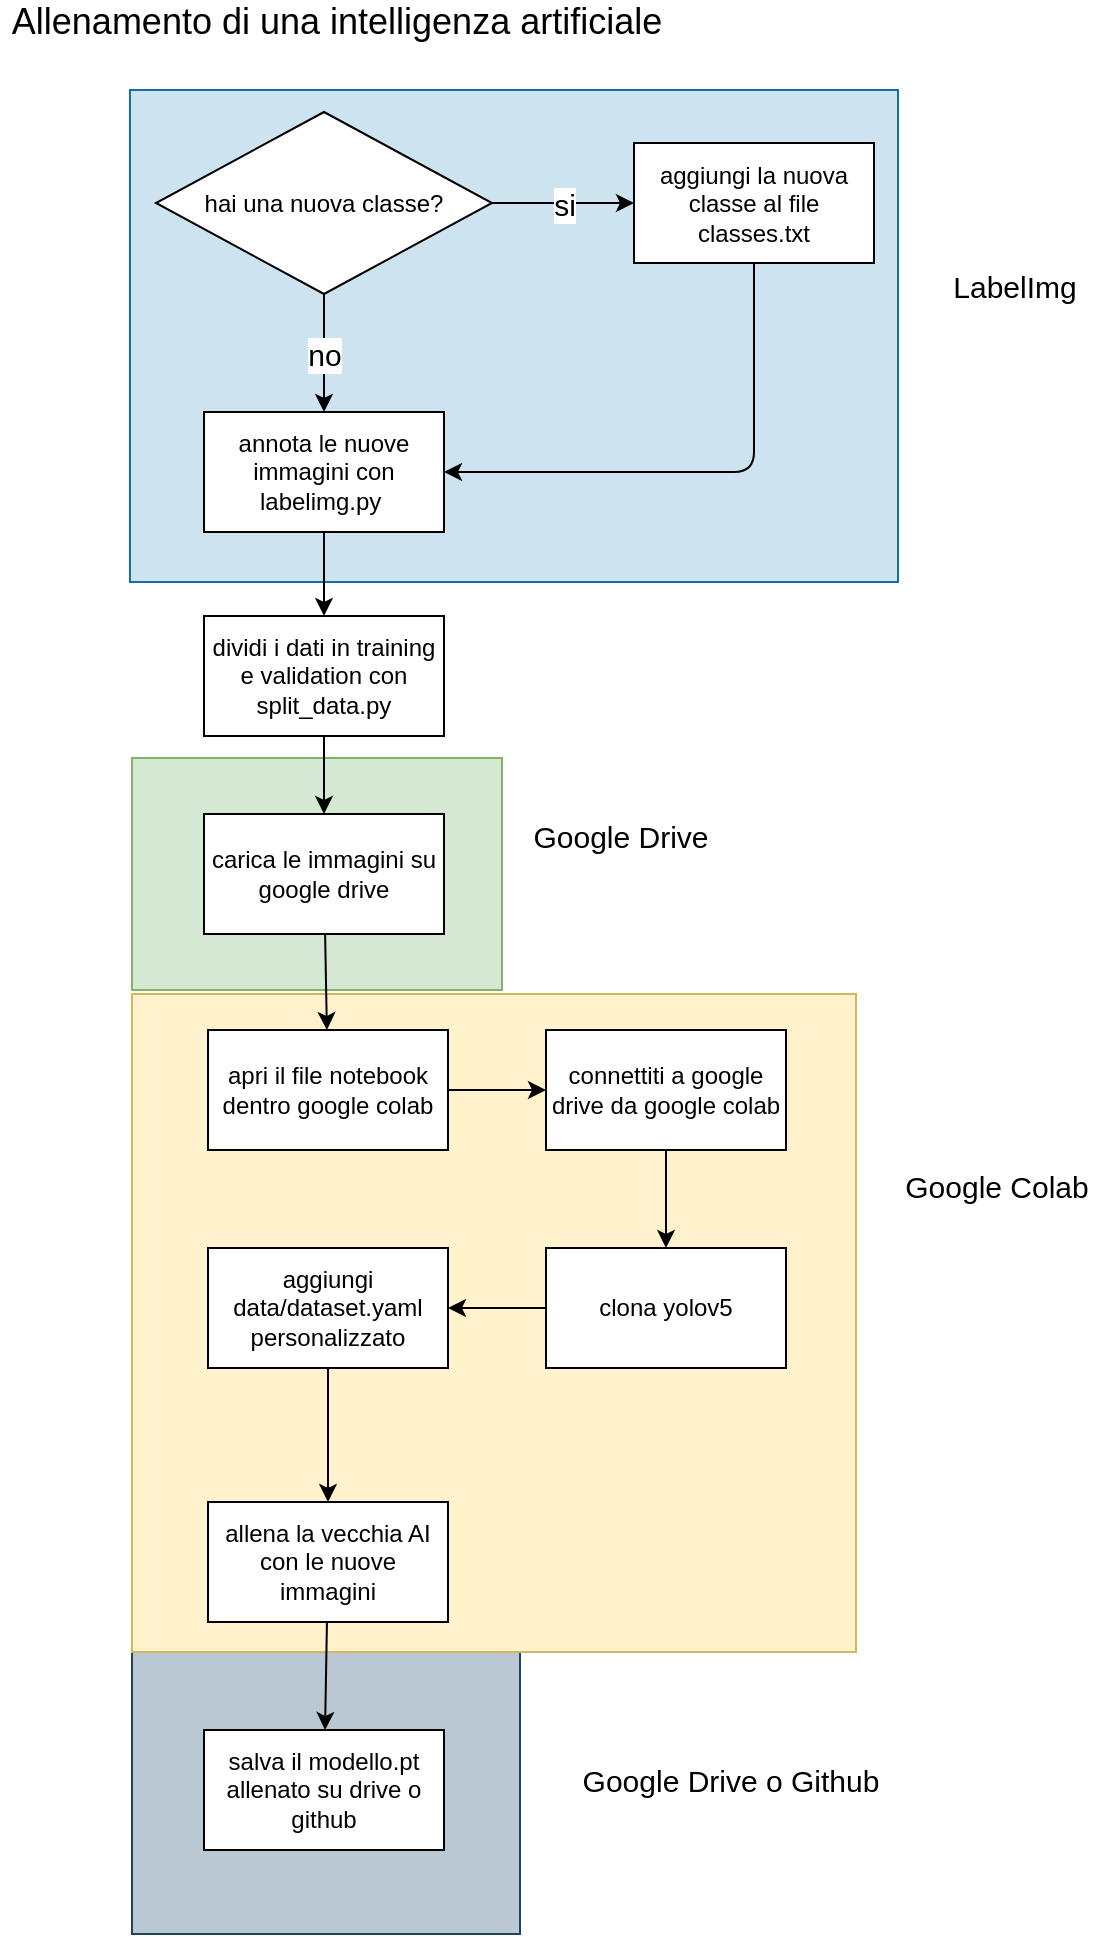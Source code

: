 <mxfile>
    <diagram id="Y6fVyWyaqpCIjezWC4hC" name="Page-1">
        <mxGraphModel dx="2044" dy="840" grid="0" gridSize="10" guides="1" tooltips="1" connect="1" arrows="1" fold="1" page="1" pageScale="1" pageWidth="827" pageHeight="1169" math="0" shadow="0">
            <root>
                <mxCell id="0"/>
                <mxCell id="1" parent="0"/>
                <mxCell id="33" value="" style="rounded=0;whiteSpace=wrap;html=1;fontSize=15;fillColor=#bac8d3;strokeColor=#23445d;" vertex="1" parent="1">
                    <mxGeometry x="284" y="857" width="194" height="141" as="geometry"/>
                </mxCell>
                <mxCell id="31" value="" style="rounded=0;whiteSpace=wrap;html=1;fontSize=15;fillColor=#CEE3F0;strokeColor=#10739e;" vertex="1" parent="1">
                    <mxGeometry x="283" y="76" width="384" height="246" as="geometry"/>
                </mxCell>
                <mxCell id="28" value="" style="rounded=0;whiteSpace=wrap;html=1;fontSize=15;fillColor=#d5e8d4;strokeColor=#82b366;" vertex="1" parent="1">
                    <mxGeometry x="284" y="410" width="185" height="116" as="geometry"/>
                </mxCell>
                <mxCell id="27" value="" style="rounded=0;whiteSpace=wrap;html=1;fontSize=15;fillColor=#fff2cc;strokeColor=#d6b656;" vertex="1" parent="1">
                    <mxGeometry x="284" y="528" width="362" height="329" as="geometry"/>
                </mxCell>
                <mxCell id="2" value="&lt;font style=&quot;font-size: 18px&quot;&gt;Allenamento di una intelligenza artificiale&lt;/font&gt;" style="text;html=1;align=center;verticalAlign=middle;resizable=0;points=[];autosize=1;strokeColor=none;fillColor=none;" vertex="1" parent="1">
                    <mxGeometry x="218" y="32" width="335" height="20" as="geometry"/>
                </mxCell>
                <mxCell id="5" value="si" style="edgeStyle=none;html=1;fontSize=15;" edge="1" parent="1" source="3" target="4">
                    <mxGeometry relative="1" as="geometry"/>
                </mxCell>
                <mxCell id="7" value="no" style="edgeStyle=none;html=1;fontSize=15;" edge="1" parent="1" source="3" target="6">
                    <mxGeometry relative="1" as="geometry"/>
                </mxCell>
                <mxCell id="3" value="hai una nuova classe?" style="rhombus;whiteSpace=wrap;html=1;" vertex="1" parent="1">
                    <mxGeometry x="296" y="87" width="168" height="91" as="geometry"/>
                </mxCell>
                <mxCell id="8" style="edgeStyle=none;html=1;entryX=1;entryY=0.5;entryDx=0;entryDy=0;fontSize=15;" edge="1" parent="1" source="4" target="6">
                    <mxGeometry relative="1" as="geometry">
                        <Array as="points">
                            <mxPoint x="595" y="267"/>
                        </Array>
                    </mxGeometry>
                </mxCell>
                <mxCell id="4" value="aggiungi la nuova classe al file classes.txt" style="whiteSpace=wrap;html=1;" vertex="1" parent="1">
                    <mxGeometry x="535" y="102.5" width="120" height="60" as="geometry"/>
                </mxCell>
                <mxCell id="12" value="" style="edgeStyle=none;html=1;fontSize=15;" edge="1" parent="1" source="6" target="9">
                    <mxGeometry relative="1" as="geometry"/>
                </mxCell>
                <mxCell id="6" value="annota le nuove immagini con labelimg.py&amp;nbsp;" style="whiteSpace=wrap;html=1;" vertex="1" parent="1">
                    <mxGeometry x="320" y="237" width="120" height="60" as="geometry"/>
                </mxCell>
                <mxCell id="19" value="" style="edgeStyle=none;html=1;fontSize=15;" edge="1" parent="1" source="9" target="10">
                    <mxGeometry relative="1" as="geometry"/>
                </mxCell>
                <mxCell id="9" value="dividi i dati in training e validation con split_data.py" style="whiteSpace=wrap;html=1;" vertex="1" parent="1">
                    <mxGeometry x="320" y="339" width="120" height="60" as="geometry"/>
                </mxCell>
                <mxCell id="22" value="" style="edgeStyle=none;html=1;fontSize=15;" edge="1" parent="1" source="10" target="11">
                    <mxGeometry relative="1" as="geometry"/>
                </mxCell>
                <mxCell id="10" value="carica le immagini su google drive" style="whiteSpace=wrap;html=1;" vertex="1" parent="1">
                    <mxGeometry x="320" y="438" width="120" height="60" as="geometry"/>
                </mxCell>
                <mxCell id="23" value="" style="edgeStyle=none;html=1;fontSize=15;" edge="1" parent="1" source="11" target="13">
                    <mxGeometry relative="1" as="geometry"/>
                </mxCell>
                <mxCell id="11" value="apri il file notebook dentro google colab" style="whiteSpace=wrap;html=1;" vertex="1" parent="1">
                    <mxGeometry x="322" y="546" width="120" height="60" as="geometry"/>
                </mxCell>
                <mxCell id="24" value="" style="edgeStyle=none;html=1;fontSize=15;" edge="1" parent="1" source="13" target="15">
                    <mxGeometry relative="1" as="geometry"/>
                </mxCell>
                <mxCell id="13" value="connettiti a google drive da google colab" style="whiteSpace=wrap;html=1;" vertex="1" parent="1">
                    <mxGeometry x="491" y="546" width="120" height="60" as="geometry"/>
                </mxCell>
                <mxCell id="35" value="" style="edgeStyle=none;html=1;fontSize=18;" edge="1" parent="1" source="14" target="17">
                    <mxGeometry relative="1" as="geometry"/>
                </mxCell>
                <mxCell id="14" value="allena la vecchia AI con le nuove immagini" style="whiteSpace=wrap;html=1;" vertex="1" parent="1">
                    <mxGeometry x="322" y="782" width="120" height="60" as="geometry"/>
                </mxCell>
                <mxCell id="25" value="" style="edgeStyle=none;html=1;fontSize=15;" edge="1" parent="1" source="15" target="16">
                    <mxGeometry relative="1" as="geometry"/>
                </mxCell>
                <mxCell id="15" value="clona yolov5" style="whiteSpace=wrap;html=1;" vertex="1" parent="1">
                    <mxGeometry x="491" y="655" width="120" height="60" as="geometry"/>
                </mxCell>
                <mxCell id="26" value="" style="edgeStyle=none;html=1;fontSize=15;" edge="1" parent="1" source="16" target="14">
                    <mxGeometry relative="1" as="geometry"/>
                </mxCell>
                <mxCell id="16" value="aggiungi data/dataset.yaml personalizzato" style="whiteSpace=wrap;html=1;" vertex="1" parent="1">
                    <mxGeometry x="322" y="655" width="120" height="60" as="geometry"/>
                </mxCell>
                <mxCell id="17" value="salva il modello.pt allenato su drive o github" style="whiteSpace=wrap;html=1;" vertex="1" parent="1">
                    <mxGeometry x="320" y="896" width="120" height="60" as="geometry"/>
                </mxCell>
                <mxCell id="29" value="Google Drive" style="text;html=1;align=center;verticalAlign=middle;resizable=0;points=[];autosize=1;strokeColor=none;fillColor=none;fontSize=15;" vertex="1" parent="1">
                    <mxGeometry x="479" y="438" width="98" height="22" as="geometry"/>
                </mxCell>
                <mxCell id="30" value="Google Colab" style="text;html=1;align=center;verticalAlign=middle;resizable=0;points=[];autosize=1;strokeColor=none;fillColor=none;fontSize=15;" vertex="1" parent="1">
                    <mxGeometry x="665" y="613" width="102" height="22" as="geometry"/>
                </mxCell>
                <mxCell id="32" value="LabelImg" style="text;html=1;align=center;verticalAlign=middle;resizable=0;points=[];autosize=1;strokeColor=none;fillColor=none;fontSize=15;" vertex="1" parent="1">
                    <mxGeometry x="689" y="162.5" width="72" height="22" as="geometry"/>
                </mxCell>
                <mxCell id="34" value="Google Drive o Github" style="text;html=1;align=center;verticalAlign=middle;resizable=0;points=[];autosize=1;strokeColor=none;fillColor=none;fontSize=15;" vertex="1" parent="1">
                    <mxGeometry x="504" y="910" width="158" height="22" as="geometry"/>
                </mxCell>
            </root>
        </mxGraphModel>
    </diagram>
</mxfile>